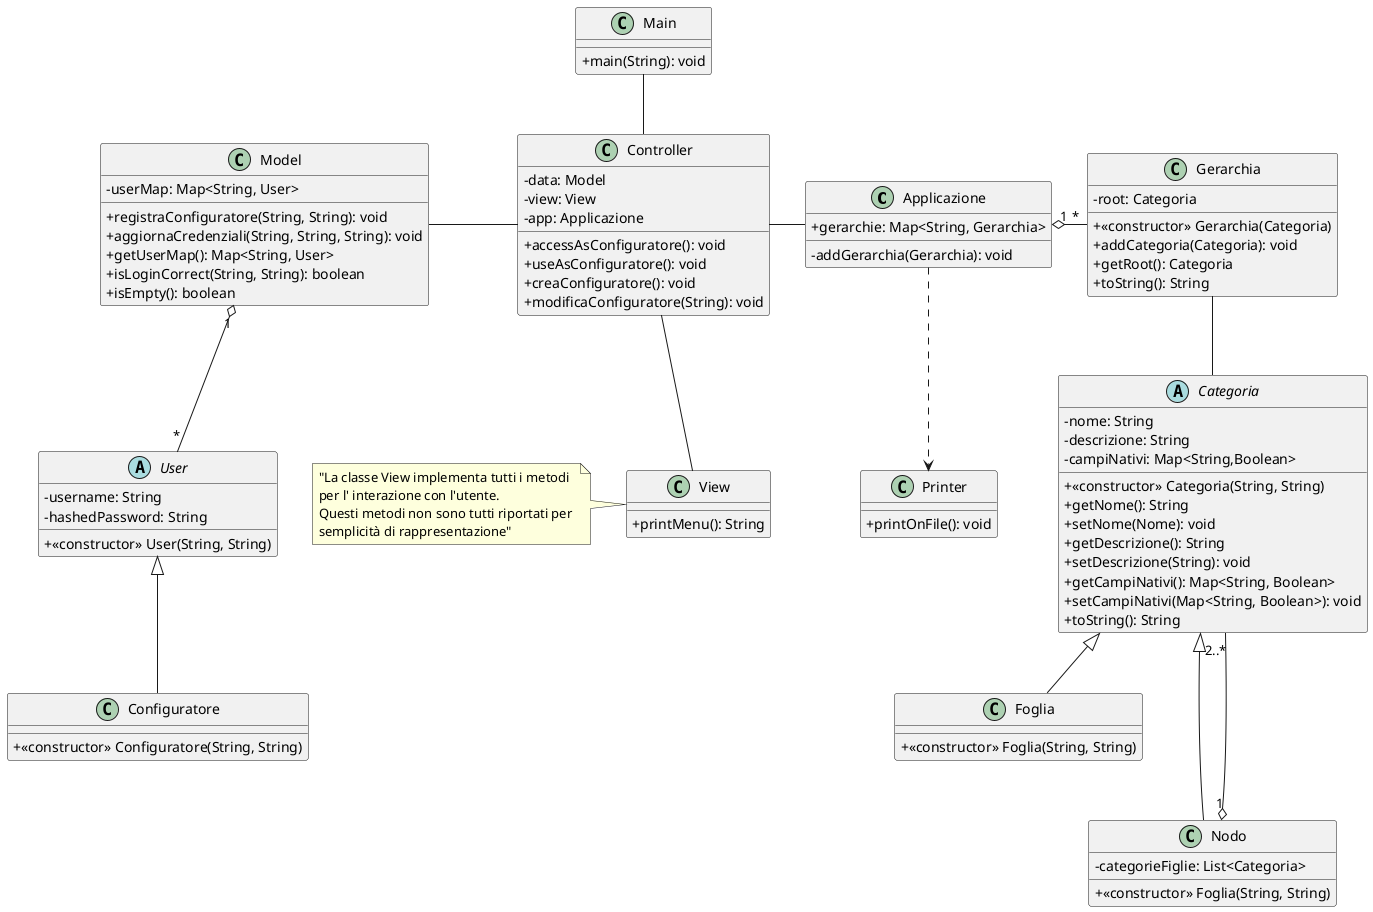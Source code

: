 @startuml
skinparam ClassAttributeIconSize 0

class Applicazione{
+ gerarchie: Map<String, Gerarchia>
- addGerarchia(Gerarchia): void
}

abstract class User{
- username: String
- hashedPassword: String
+ <<constructor>> User(String, String)
}

class Configuratore{
+ <<constructor>> Configuratore(String, String)
}

class Printer{
+ printOnFile(): void
}

class Gerarchia{
- root: Categoria
+ <<constructor>> Gerarchia(Categoria)
+ addCategoria(Categoria): void
+ getRoot(): Categoria
+ toString(): String
}

abstract class Categoria{
- nome: String
- descrizione: String
- campiNativi: Map<String,Boolean>
+ <<constructor>> Categoria(String, String)
+ getNome(): String
+ setNome(Nome): void
+ getDescrizione(): String
+ setDescrizione(String): void
+ getCampiNativi(): Map<String, Boolean>
+ setCampiNativi(Map<String, Boolean>): void
+ toString(): String
}

class Foglia{
+ <<constructor>> Foglia(String, String)
}

class Nodo{
- categorieFiglie: List<Categoria>
+ <<constructor>> Foglia(String, String)
}

class View{
+ printMenu(): String
}
note left: "La classe View implementa tutti i metodi\nper l' interazione con l'utente.\nQuesti metodi non sono tutti riportati per \nsemplicità di rappresentazione"


class Model{
- userMap: Map<String, User>
+ registraConfiguratore(String, String): void
+ aggiornaCredenziali(String, String, String): void
+ getUserMap(): Map<String, User>
+ isLoginCorrect(String, String): boolean
+ isEmpty(): boolean
}

class Controller{
- data: Model
- view: View
- app: Applicazione
+ accessAsConfiguratore(): void
+ useAsConfiguratore(): void
+ creaConfiguratore(): void
+ modificaConfiguratore(String): void
}

class Main{
+ main(String): void
}

User <|-down- Configuratore
Printer <.up. Applicazione
Gerarchia "*" -left-o "1" Applicazione
Categoria -up- Gerarchia
Foglia -up-|> Categoria
Nodo "1" o-down-- "2..*" Categoria
Nodo -up-|> Categoria
Model "1" o-- "*" User
Controller -left- Model
Controller -right- Applicazione
Controller -down- View
Main -- Controller

@enduml
